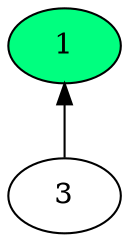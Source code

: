 digraph time_source_tree {
  rankdir="BT";
  "3" -> "1";
  "1" [fillcolor="yellow" style="filled"];
  "1" [rank="source" fillcolor="#00FF7F" style="filled"];
}
